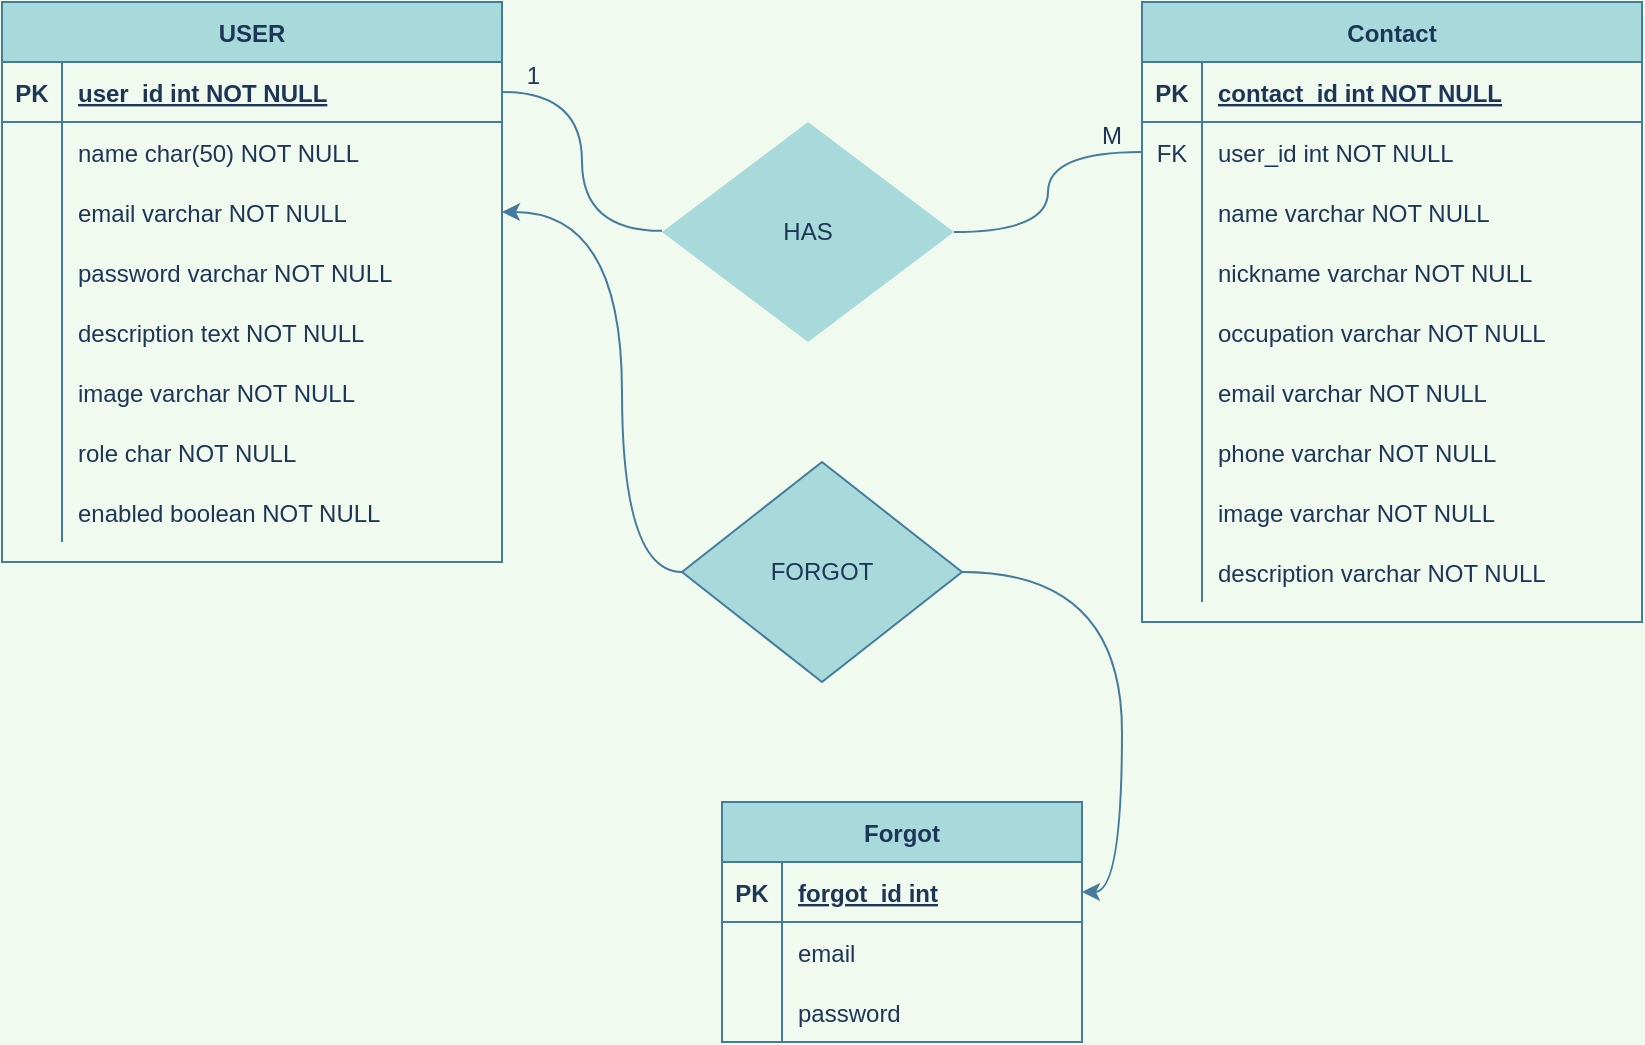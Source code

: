 <mxfile version="15.0.6" type="device"><diagram id="R2lEEEUBdFMjLlhIrx00" name="Page-1"><mxGraphModel dx="1021" dy="567" grid="1" gridSize="10" guides="1" tooltips="1" connect="1" arrows="1" fold="1" page="1" pageScale="1" pageWidth="850" pageHeight="1100" background="#F1FAEE" math="0" shadow="0" extFonts="Permanent Marker^https://fonts.googleapis.com/css?family=Permanent+Marker"><root><mxCell id="0"/><mxCell id="1" parent="0"/><mxCell id="C-vyLk0tnHw3VtMMgP7b-2" value="Contact" style="shape=table;startSize=30;container=1;collapsible=1;childLayout=tableLayout;fixedRows=1;rowLines=0;fontStyle=1;align=center;resizeLast=1;fillColor=#A8DADC;strokeColor=#457B9D;fontColor=#1D3557;" parent="1" vertex="1"><mxGeometry x="690" y="90" width="250" height="310" as="geometry"/></mxCell><mxCell id="C-vyLk0tnHw3VtMMgP7b-3" value="" style="shape=partialRectangle;collapsible=0;dropTarget=0;pointerEvents=0;fillColor=none;points=[[0,0.5],[1,0.5]];portConstraint=eastwest;top=0;left=0;right=0;bottom=1;strokeColor=#457B9D;fontColor=#1D3557;" parent="C-vyLk0tnHw3VtMMgP7b-2" vertex="1"><mxGeometry y="30" width="250" height="30" as="geometry"/></mxCell><mxCell id="C-vyLk0tnHw3VtMMgP7b-4" value="PK" style="shape=partialRectangle;overflow=hidden;connectable=0;fillColor=none;top=0;left=0;bottom=0;right=0;fontStyle=1;strokeColor=#457B9D;fontColor=#1D3557;" parent="C-vyLk0tnHw3VtMMgP7b-3" vertex="1"><mxGeometry width="30" height="30" as="geometry"/></mxCell><mxCell id="C-vyLk0tnHw3VtMMgP7b-5" value="contact_id int NOT NULL " style="shape=partialRectangle;overflow=hidden;connectable=0;fillColor=none;top=0;left=0;bottom=0;right=0;align=left;spacingLeft=6;fontStyle=5;strokeColor=#457B9D;fontColor=#1D3557;" parent="C-vyLk0tnHw3VtMMgP7b-3" vertex="1"><mxGeometry x="30" width="220" height="30" as="geometry"/></mxCell><mxCell id="C-vyLk0tnHw3VtMMgP7b-6" value="" style="shape=partialRectangle;collapsible=0;dropTarget=0;pointerEvents=0;fillColor=none;points=[[0,0.5],[1,0.5]];portConstraint=eastwest;top=0;left=0;right=0;bottom=0;strokeColor=#457B9D;fontColor=#1D3557;" parent="C-vyLk0tnHw3VtMMgP7b-2" vertex="1"><mxGeometry y="60" width="250" height="30" as="geometry"/></mxCell><mxCell id="C-vyLk0tnHw3VtMMgP7b-7" value="FK" style="shape=partialRectangle;overflow=hidden;connectable=0;fillColor=none;top=0;left=0;bottom=0;right=0;strokeColor=#457B9D;fontColor=#1D3557;" parent="C-vyLk0tnHw3VtMMgP7b-6" vertex="1"><mxGeometry width="30" height="30" as="geometry"/></mxCell><mxCell id="C-vyLk0tnHw3VtMMgP7b-8" value="user_id int NOT NULL" style="shape=partialRectangle;overflow=hidden;connectable=0;fillColor=none;top=0;left=0;bottom=0;right=0;align=left;spacingLeft=6;strokeColor=#457B9D;fontColor=#1D3557;" parent="C-vyLk0tnHw3VtMMgP7b-6" vertex="1"><mxGeometry x="30" width="220" height="30" as="geometry"/></mxCell><mxCell id="C-vyLk0tnHw3VtMMgP7b-9" value="" style="shape=partialRectangle;collapsible=0;dropTarget=0;pointerEvents=0;fillColor=none;points=[[0,0.5],[1,0.5]];portConstraint=eastwest;top=0;left=0;right=0;bottom=0;strokeColor=#457B9D;fontColor=#1D3557;" parent="C-vyLk0tnHw3VtMMgP7b-2" vertex="1"><mxGeometry y="90" width="250" height="30" as="geometry"/></mxCell><mxCell id="C-vyLk0tnHw3VtMMgP7b-10" value="" style="shape=partialRectangle;overflow=hidden;connectable=0;fillColor=none;top=0;left=0;bottom=0;right=0;strokeColor=#457B9D;fontColor=#1D3557;" parent="C-vyLk0tnHw3VtMMgP7b-9" vertex="1"><mxGeometry width="30" height="30" as="geometry"/></mxCell><mxCell id="C-vyLk0tnHw3VtMMgP7b-11" value="name varchar NOT NULL" style="shape=partialRectangle;overflow=hidden;connectable=0;fillColor=none;top=0;left=0;bottom=0;right=0;align=left;spacingLeft=6;strokeColor=#457B9D;fontColor=#1D3557;" parent="C-vyLk0tnHw3VtMMgP7b-9" vertex="1"><mxGeometry x="30" width="220" height="30" as="geometry"/></mxCell><mxCell id="I8zsvEdP6LwirTI8jJt0-121" value="" style="shape=partialRectangle;collapsible=0;dropTarget=0;pointerEvents=0;fillColor=none;points=[[0,0.5],[1,0.5]];portConstraint=eastwest;top=0;left=0;right=0;bottom=0;strokeColor=#457B9D;fontColor=#1D3557;" parent="C-vyLk0tnHw3VtMMgP7b-2" vertex="1"><mxGeometry y="120" width="250" height="30" as="geometry"/></mxCell><mxCell id="I8zsvEdP6LwirTI8jJt0-122" value="" style="shape=partialRectangle;overflow=hidden;connectable=0;fillColor=none;top=0;left=0;bottom=0;right=0;strokeColor=#457B9D;fontColor=#1D3557;" parent="I8zsvEdP6LwirTI8jJt0-121" vertex="1"><mxGeometry width="30" height="30" as="geometry"/></mxCell><mxCell id="I8zsvEdP6LwirTI8jJt0-123" value="nickname varchar NOT NULL" style="shape=partialRectangle;overflow=hidden;connectable=0;fillColor=none;top=0;left=0;bottom=0;right=0;align=left;spacingLeft=6;strokeColor=#457B9D;fontColor=#1D3557;" parent="I8zsvEdP6LwirTI8jJt0-121" vertex="1"><mxGeometry x="30" width="220" height="30" as="geometry"/></mxCell><mxCell id="I8zsvEdP6LwirTI8jJt0-79" value="" style="shape=partialRectangle;collapsible=0;dropTarget=0;pointerEvents=0;fillColor=none;points=[[0,0.5],[1,0.5]];portConstraint=eastwest;top=0;left=0;right=0;bottom=0;strokeColor=#457B9D;fontColor=#1D3557;" parent="C-vyLk0tnHw3VtMMgP7b-2" vertex="1"><mxGeometry y="150" width="250" height="30" as="geometry"/></mxCell><mxCell id="I8zsvEdP6LwirTI8jJt0-80" value="" style="shape=partialRectangle;overflow=hidden;connectable=0;fillColor=none;top=0;left=0;bottom=0;right=0;strokeColor=#457B9D;fontColor=#1D3557;" parent="I8zsvEdP6LwirTI8jJt0-79" vertex="1"><mxGeometry width="30" height="30" as="geometry"/></mxCell><mxCell id="I8zsvEdP6LwirTI8jJt0-81" value="occupation varchar NOT NULL" style="shape=partialRectangle;overflow=hidden;connectable=0;fillColor=none;top=0;left=0;bottom=0;right=0;align=left;spacingLeft=6;strokeColor=#457B9D;fontColor=#1D3557;" parent="I8zsvEdP6LwirTI8jJt0-79" vertex="1"><mxGeometry x="30" width="220" height="30" as="geometry"/></mxCell><mxCell id="I8zsvEdP6LwirTI8jJt0-94" value="" style="shape=partialRectangle;collapsible=0;dropTarget=0;pointerEvents=0;fillColor=none;points=[[0,0.5],[1,0.5]];portConstraint=eastwest;top=0;left=0;right=0;bottom=0;strokeColor=#457B9D;fontColor=#1D3557;" parent="C-vyLk0tnHw3VtMMgP7b-2" vertex="1"><mxGeometry y="180" width="250" height="30" as="geometry"/></mxCell><mxCell id="I8zsvEdP6LwirTI8jJt0-95" value="" style="shape=partialRectangle;overflow=hidden;connectable=0;fillColor=none;top=0;left=0;bottom=0;right=0;strokeColor=#457B9D;fontColor=#1D3557;" parent="I8zsvEdP6LwirTI8jJt0-94" vertex="1"><mxGeometry width="30" height="30" as="geometry"/></mxCell><mxCell id="I8zsvEdP6LwirTI8jJt0-96" value="email varchar NOT NULL" style="shape=partialRectangle;overflow=hidden;connectable=0;fillColor=none;top=0;left=0;bottom=0;right=0;align=left;spacingLeft=6;strokeColor=#457B9D;fontColor=#1D3557;" parent="I8zsvEdP6LwirTI8jJt0-94" vertex="1"><mxGeometry x="30" width="220" height="30" as="geometry"/></mxCell><mxCell id="I8zsvEdP6LwirTI8jJt0-112" value="" style="shape=partialRectangle;collapsible=0;dropTarget=0;pointerEvents=0;fillColor=none;points=[[0,0.5],[1,0.5]];portConstraint=eastwest;top=0;left=0;right=0;bottom=0;strokeColor=#457B9D;fontColor=#1D3557;" parent="C-vyLk0tnHw3VtMMgP7b-2" vertex="1"><mxGeometry y="210" width="250" height="30" as="geometry"/></mxCell><mxCell id="I8zsvEdP6LwirTI8jJt0-113" value="" style="shape=partialRectangle;overflow=hidden;connectable=0;fillColor=none;top=0;left=0;bottom=0;right=0;strokeColor=#457B9D;fontColor=#1D3557;" parent="I8zsvEdP6LwirTI8jJt0-112" vertex="1"><mxGeometry width="30" height="30" as="geometry"/></mxCell><mxCell id="I8zsvEdP6LwirTI8jJt0-114" value="phone varchar NOT NULL" style="shape=partialRectangle;overflow=hidden;connectable=0;fillColor=none;top=0;left=0;bottom=0;right=0;align=left;spacingLeft=6;strokeColor=#457B9D;fontColor=#1D3557;" parent="I8zsvEdP6LwirTI8jJt0-112" vertex="1"><mxGeometry x="30" width="220" height="30" as="geometry"/></mxCell><mxCell id="I8zsvEdP6LwirTI8jJt0-115" value="" style="shape=partialRectangle;collapsible=0;dropTarget=0;pointerEvents=0;fillColor=none;points=[[0,0.5],[1,0.5]];portConstraint=eastwest;top=0;left=0;right=0;bottom=0;strokeColor=#457B9D;fontColor=#1D3557;" parent="C-vyLk0tnHw3VtMMgP7b-2" vertex="1"><mxGeometry y="240" width="250" height="30" as="geometry"/></mxCell><mxCell id="I8zsvEdP6LwirTI8jJt0-116" value="" style="shape=partialRectangle;overflow=hidden;connectable=0;fillColor=none;top=0;left=0;bottom=0;right=0;strokeColor=#457B9D;fontColor=#1D3557;" parent="I8zsvEdP6LwirTI8jJt0-115" vertex="1"><mxGeometry width="30" height="30" as="geometry"/></mxCell><mxCell id="I8zsvEdP6LwirTI8jJt0-117" value="image varchar NOT NULL" style="shape=partialRectangle;overflow=hidden;connectable=0;fillColor=none;top=0;left=0;bottom=0;right=0;align=left;spacingLeft=6;strokeColor=#457B9D;fontColor=#1D3557;" parent="I8zsvEdP6LwirTI8jJt0-115" vertex="1"><mxGeometry x="30" width="220" height="30" as="geometry"/></mxCell><mxCell id="I8zsvEdP6LwirTI8jJt0-118" value="" style="shape=partialRectangle;collapsible=0;dropTarget=0;pointerEvents=0;fillColor=none;points=[[0,0.5],[1,0.5]];portConstraint=eastwest;top=0;left=0;right=0;bottom=0;strokeColor=#457B9D;fontColor=#1D3557;" parent="C-vyLk0tnHw3VtMMgP7b-2" vertex="1"><mxGeometry y="270" width="250" height="30" as="geometry"/></mxCell><mxCell id="I8zsvEdP6LwirTI8jJt0-119" value="" style="shape=partialRectangle;overflow=hidden;connectable=0;fillColor=none;top=0;left=0;bottom=0;right=0;strokeColor=#457B9D;fontColor=#1D3557;" parent="I8zsvEdP6LwirTI8jJt0-118" vertex="1"><mxGeometry width="30" height="30" as="geometry"/></mxCell><mxCell id="I8zsvEdP6LwirTI8jJt0-120" value="description varchar NOT NULL" style="shape=partialRectangle;overflow=hidden;connectable=0;fillColor=none;top=0;left=0;bottom=0;right=0;align=left;spacingLeft=6;strokeColor=#457B9D;fontColor=#1D3557;" parent="I8zsvEdP6LwirTI8jJt0-118" vertex="1"><mxGeometry x="30" width="220" height="30" as="geometry"/></mxCell><mxCell id="C-vyLk0tnHw3VtMMgP7b-23" value="USER" style="shape=table;startSize=30;container=1;collapsible=1;childLayout=tableLayout;fixedRows=1;rowLines=0;fontStyle=1;align=center;resizeLast=1;fillColor=#A8DADC;strokeColor=#457B9D;fontColor=#1D3557;" parent="1" vertex="1"><mxGeometry x="120" y="90" width="250" height="280" as="geometry"><mxRectangle x="120" y="90" width="70" height="30" as="alternateBounds"/></mxGeometry></mxCell><mxCell id="C-vyLk0tnHw3VtMMgP7b-24" value="" style="shape=partialRectangle;collapsible=0;dropTarget=0;pointerEvents=0;fillColor=none;points=[[0,0.5],[1,0.5]];portConstraint=eastwest;top=0;left=0;right=0;bottom=1;strokeColor=#457B9D;fontColor=#1D3557;" parent="C-vyLk0tnHw3VtMMgP7b-23" vertex="1"><mxGeometry y="30" width="250" height="30" as="geometry"/></mxCell><mxCell id="C-vyLk0tnHw3VtMMgP7b-25" value="PK" style="shape=partialRectangle;overflow=hidden;connectable=0;fillColor=none;top=0;left=0;bottom=0;right=0;fontStyle=1;strokeColor=#457B9D;fontColor=#1D3557;" parent="C-vyLk0tnHw3VtMMgP7b-24" vertex="1"><mxGeometry width="30" height="30" as="geometry"/></mxCell><mxCell id="C-vyLk0tnHw3VtMMgP7b-26" value="user_id int NOT NULL " style="shape=partialRectangle;overflow=hidden;connectable=0;fillColor=none;top=0;left=0;bottom=0;right=0;align=left;spacingLeft=6;fontStyle=5;strokeColor=#457B9D;fontColor=#1D3557;" parent="C-vyLk0tnHw3VtMMgP7b-24" vertex="1"><mxGeometry x="30" width="220" height="30" as="geometry"/></mxCell><mxCell id="C-vyLk0tnHw3VtMMgP7b-27" value="" style="shape=partialRectangle;collapsible=0;dropTarget=0;pointerEvents=0;fillColor=none;points=[[0,0.5],[1,0.5]];portConstraint=eastwest;top=0;left=0;right=0;bottom=0;strokeColor=#457B9D;fontColor=#1D3557;" parent="C-vyLk0tnHw3VtMMgP7b-23" vertex="1"><mxGeometry y="60" width="250" height="30" as="geometry"/></mxCell><mxCell id="C-vyLk0tnHw3VtMMgP7b-28" value="" style="shape=partialRectangle;overflow=hidden;connectable=0;fillColor=none;top=0;left=0;bottom=0;right=0;strokeColor=#457B9D;fontColor=#1D3557;" parent="C-vyLk0tnHw3VtMMgP7b-27" vertex="1"><mxGeometry width="30" height="30" as="geometry"/></mxCell><mxCell id="C-vyLk0tnHw3VtMMgP7b-29" value="name char(50) NOT NULL" style="shape=partialRectangle;overflow=hidden;connectable=0;fillColor=none;top=0;left=0;bottom=0;right=0;align=left;spacingLeft=6;strokeColor=#457B9D;fontColor=#1D3557;" parent="C-vyLk0tnHw3VtMMgP7b-27" vertex="1"><mxGeometry x="30" width="220" height="30" as="geometry"/></mxCell><mxCell id="I8zsvEdP6LwirTI8jJt0-28" value="" style="shape=partialRectangle;collapsible=0;dropTarget=0;pointerEvents=0;fillColor=none;points=[[0,0.5],[1,0.5]];portConstraint=eastwest;top=0;left=0;right=0;bottom=0;strokeColor=#457B9D;fontColor=#1D3557;" parent="C-vyLk0tnHw3VtMMgP7b-23" vertex="1"><mxGeometry y="90" width="250" height="30" as="geometry"/></mxCell><mxCell id="I8zsvEdP6LwirTI8jJt0-29" value="" style="shape=partialRectangle;overflow=hidden;connectable=0;fillColor=none;top=0;left=0;bottom=0;right=0;strokeColor=#457B9D;fontColor=#1D3557;" parent="I8zsvEdP6LwirTI8jJt0-28" vertex="1"><mxGeometry width="30" height="30" as="geometry"/></mxCell><mxCell id="I8zsvEdP6LwirTI8jJt0-30" value="email varchar NOT NULL" style="shape=partialRectangle;overflow=hidden;connectable=0;fillColor=none;top=0;left=0;bottom=0;right=0;align=left;spacingLeft=6;strokeColor=#457B9D;fontColor=#1D3557;" parent="I8zsvEdP6LwirTI8jJt0-28" vertex="1"><mxGeometry x="30" width="220" height="30" as="geometry"/></mxCell><mxCell id="I8zsvEdP6LwirTI8jJt0-40" value="" style="shape=partialRectangle;collapsible=0;dropTarget=0;pointerEvents=0;fillColor=none;points=[[0,0.5],[1,0.5]];portConstraint=eastwest;top=0;left=0;right=0;bottom=0;strokeColor=#457B9D;fontColor=#1D3557;" parent="C-vyLk0tnHw3VtMMgP7b-23" vertex="1"><mxGeometry y="120" width="250" height="30" as="geometry"/></mxCell><mxCell id="I8zsvEdP6LwirTI8jJt0-41" value="" style="shape=partialRectangle;overflow=hidden;connectable=0;fillColor=none;top=0;left=0;bottom=0;right=0;strokeColor=#457B9D;fontColor=#1D3557;" parent="I8zsvEdP6LwirTI8jJt0-40" vertex="1"><mxGeometry width="30" height="30" as="geometry"/></mxCell><mxCell id="I8zsvEdP6LwirTI8jJt0-42" value="password varchar NOT NULL" style="shape=partialRectangle;overflow=hidden;connectable=0;fillColor=none;top=0;left=0;bottom=0;right=0;align=left;spacingLeft=6;strokeColor=#457B9D;fontColor=#1D3557;" parent="I8zsvEdP6LwirTI8jJt0-40" vertex="1"><mxGeometry x="30" width="220" height="30" as="geometry"/></mxCell><mxCell id="I8zsvEdP6LwirTI8jJt0-43" value="" style="shape=partialRectangle;collapsible=0;dropTarget=0;pointerEvents=0;fillColor=none;points=[[0,0.5],[1,0.5]];portConstraint=eastwest;top=0;left=0;right=0;bottom=0;strokeColor=#457B9D;fontColor=#1D3557;" parent="C-vyLk0tnHw3VtMMgP7b-23" vertex="1"><mxGeometry y="150" width="250" height="30" as="geometry"/></mxCell><mxCell id="I8zsvEdP6LwirTI8jJt0-44" value="" style="shape=partialRectangle;overflow=hidden;connectable=0;fillColor=none;top=0;left=0;bottom=0;right=0;strokeColor=#457B9D;fontColor=#1D3557;" parent="I8zsvEdP6LwirTI8jJt0-43" vertex="1"><mxGeometry width="30" height="30" as="geometry"/></mxCell><mxCell id="I8zsvEdP6LwirTI8jJt0-45" value="description text NOT NULL" style="shape=partialRectangle;overflow=hidden;connectable=0;fillColor=none;top=0;left=0;bottom=0;right=0;align=left;spacingLeft=6;strokeColor=#457B9D;fontColor=#1D3557;" parent="I8zsvEdP6LwirTI8jJt0-43" vertex="1"><mxGeometry x="30" width="220" height="30" as="geometry"/></mxCell><mxCell id="I8zsvEdP6LwirTI8jJt0-46" value="" style="shape=partialRectangle;collapsible=0;dropTarget=0;pointerEvents=0;fillColor=none;points=[[0,0.5],[1,0.5]];portConstraint=eastwest;top=0;left=0;right=0;bottom=0;strokeColor=#457B9D;fontColor=#1D3557;" parent="C-vyLk0tnHw3VtMMgP7b-23" vertex="1"><mxGeometry y="180" width="250" height="30" as="geometry"/></mxCell><mxCell id="I8zsvEdP6LwirTI8jJt0-47" value="" style="shape=partialRectangle;overflow=hidden;connectable=0;fillColor=none;top=0;left=0;bottom=0;right=0;strokeColor=#457B9D;fontColor=#1D3557;" parent="I8zsvEdP6LwirTI8jJt0-46" vertex="1"><mxGeometry width="30" height="30" as="geometry"/></mxCell><mxCell id="I8zsvEdP6LwirTI8jJt0-48" value="image varchar NOT NULL" style="shape=partialRectangle;overflow=hidden;connectable=0;fillColor=none;top=0;left=0;bottom=0;right=0;align=left;spacingLeft=6;strokeColor=#457B9D;fontColor=#1D3557;" parent="I8zsvEdP6LwirTI8jJt0-46" vertex="1"><mxGeometry x="30" width="220" height="30" as="geometry"/></mxCell><mxCell id="I8zsvEdP6LwirTI8jJt0-49" value="" style="shape=partialRectangle;collapsible=0;dropTarget=0;pointerEvents=0;fillColor=none;points=[[0,0.5],[1,0.5]];portConstraint=eastwest;top=0;left=0;right=0;bottom=0;strokeColor=#457B9D;fontColor=#1D3557;" parent="C-vyLk0tnHw3VtMMgP7b-23" vertex="1"><mxGeometry y="210" width="250" height="30" as="geometry"/></mxCell><mxCell id="I8zsvEdP6LwirTI8jJt0-50" value="" style="shape=partialRectangle;overflow=hidden;connectable=0;fillColor=none;top=0;left=0;bottom=0;right=0;strokeColor=#457B9D;fontColor=#1D3557;" parent="I8zsvEdP6LwirTI8jJt0-49" vertex="1"><mxGeometry width="30" height="30" as="geometry"/></mxCell><mxCell id="I8zsvEdP6LwirTI8jJt0-51" value="role char NOT NULL" style="shape=partialRectangle;overflow=hidden;connectable=0;fillColor=none;top=0;left=0;bottom=0;right=0;align=left;spacingLeft=6;strokeColor=#457B9D;fontColor=#1D3557;" parent="I8zsvEdP6LwirTI8jJt0-49" vertex="1"><mxGeometry x="30" width="220" height="30" as="geometry"/></mxCell><mxCell id="I8zsvEdP6LwirTI8jJt0-52" value="" style="shape=partialRectangle;collapsible=0;dropTarget=0;pointerEvents=0;fillColor=none;points=[[0,0.5],[1,0.5]];portConstraint=eastwest;top=0;left=0;right=0;bottom=0;strokeColor=#457B9D;fontColor=#1D3557;" parent="C-vyLk0tnHw3VtMMgP7b-23" vertex="1"><mxGeometry y="240" width="250" height="30" as="geometry"/></mxCell><mxCell id="I8zsvEdP6LwirTI8jJt0-53" value="" style="shape=partialRectangle;overflow=hidden;connectable=0;fillColor=none;top=0;left=0;bottom=0;right=0;strokeColor=#457B9D;fontColor=#1D3557;" parent="I8zsvEdP6LwirTI8jJt0-52" vertex="1"><mxGeometry width="30" height="30" as="geometry"/></mxCell><mxCell id="I8zsvEdP6LwirTI8jJt0-54" value="enabled boolean NOT NULL" style="shape=partialRectangle;overflow=hidden;connectable=0;fillColor=none;top=0;left=0;bottom=0;right=0;align=left;spacingLeft=6;strokeColor=#457B9D;fontColor=#1D3557;" parent="I8zsvEdP6LwirTI8jJt0-52" vertex="1"><mxGeometry x="30" width="220" height="30" as="geometry"/></mxCell><mxCell id="I8zsvEdP6LwirTI8jJt0-57" value="HAS" style="shape=rhombus;perimeter=rhombusPerimeter;whiteSpace=wrap;html=1;align=center;fillColor=#A8DADC;strokeColor=none;rounded=0;shadow=0;sketch=0;fontColor=#1D3557;" parent="1" vertex="1"><mxGeometry x="450" y="150" width="146" height="110" as="geometry"/></mxCell><mxCell id="I8zsvEdP6LwirTI8jJt0-124" value="" style="endArrow=none;html=1;rounded=0;fontColor=#1D3557;strokeColor=#457B9D;fillColor=#A8DADC;edgeStyle=orthogonalEdgeStyle;curved=1;entryX=1;entryY=0.5;entryDx=0;entryDy=0;labelBackgroundColor=#F1FAEE;" parent="1" target="C-vyLk0tnHw3VtMMgP7b-24" edge="1"><mxGeometry relative="1" as="geometry"><mxPoint x="450" y="204.41" as="sourcePoint"/><mxPoint x="380" y="135" as="targetPoint"/><Array as="points"><mxPoint x="410" y="204"/><mxPoint x="410" y="135"/></Array></mxGeometry></mxCell><mxCell id="I8zsvEdP6LwirTI8jJt0-125" value="1" style="resizable=0;html=1;align=right;verticalAlign=bottom;fillColor=#A8DADC;strokeColor=#457B9D;fontColor=#1D3557;" parent="I8zsvEdP6LwirTI8jJt0-124" connectable="0" vertex="1"><mxGeometry x="1" relative="1" as="geometry"><mxPoint x="20" as="offset"/></mxGeometry></mxCell><mxCell id="I8zsvEdP6LwirTI8jJt0-126" value="" style="endArrow=none;html=1;rounded=0;fontColor=#1D3557;strokeColor=#457B9D;fillColor=#A8DADC;exitX=1;exitY=0.5;exitDx=0;exitDy=0;entryX=0;entryY=0.5;entryDx=0;entryDy=0;edgeStyle=orthogonalEdgeStyle;curved=1;labelBackgroundColor=#F1FAEE;" parent="1" source="I8zsvEdP6LwirTI8jJt0-57" target="C-vyLk0tnHw3VtMMgP7b-6" edge="1"><mxGeometry relative="1" as="geometry"><mxPoint x="520" y="220" as="sourcePoint"/><mxPoint x="680" y="220" as="targetPoint"/></mxGeometry></mxCell><mxCell id="I8zsvEdP6LwirTI8jJt0-127" value="M" style="resizable=0;html=1;align=right;verticalAlign=bottom;fillColor=#A8DADC;strokeColor=#457B9D;fontColor=#1D3557;" parent="I8zsvEdP6LwirTI8jJt0-126" connectable="0" vertex="1"><mxGeometry x="1" relative="1" as="geometry"><mxPoint x="-10" as="offset"/></mxGeometry></mxCell><mxCell id="2633xyG1gjdehKj3M61t-75" value="Forgot" style="shape=table;startSize=30;container=1;collapsible=1;childLayout=tableLayout;fixedRows=1;rowLines=0;fontStyle=1;align=center;resizeLast=1;fillColor=#A8DADC;strokeColor=#457B9D;fontColor=#1D3557;" vertex="1" parent="1"><mxGeometry x="480" y="490" width="180" height="120" as="geometry"/></mxCell><mxCell id="2633xyG1gjdehKj3M61t-76" value="" style="shape=partialRectangle;collapsible=0;dropTarget=0;pointerEvents=0;fillColor=none;top=0;left=0;bottom=1;right=0;points=[[0,0.5],[1,0.5]];portConstraint=eastwest;strokeColor=#457B9D;fontColor=#1D3557;" vertex="1" parent="2633xyG1gjdehKj3M61t-75"><mxGeometry y="30" width="180" height="30" as="geometry"/></mxCell><mxCell id="2633xyG1gjdehKj3M61t-77" value="PK" style="shape=partialRectangle;connectable=0;fillColor=none;top=0;left=0;bottom=0;right=0;fontStyle=1;overflow=hidden;strokeColor=#457B9D;fontColor=#1D3557;" vertex="1" parent="2633xyG1gjdehKj3M61t-76"><mxGeometry width="30" height="30" as="geometry"/></mxCell><mxCell id="2633xyG1gjdehKj3M61t-78" value="forgot_id int" style="shape=partialRectangle;connectable=0;fillColor=none;top=0;left=0;bottom=0;right=0;align=left;spacingLeft=6;fontStyle=5;overflow=hidden;strokeColor=#457B9D;fontColor=#1D3557;" vertex="1" parent="2633xyG1gjdehKj3M61t-76"><mxGeometry x="30" width="150" height="30" as="geometry"/></mxCell><mxCell id="2633xyG1gjdehKj3M61t-79" value="" style="shape=partialRectangle;collapsible=0;dropTarget=0;pointerEvents=0;fillColor=none;top=0;left=0;bottom=0;right=0;points=[[0,0.5],[1,0.5]];portConstraint=eastwest;strokeColor=#457B9D;fontColor=#1D3557;" vertex="1" parent="2633xyG1gjdehKj3M61t-75"><mxGeometry y="60" width="180" height="30" as="geometry"/></mxCell><mxCell id="2633xyG1gjdehKj3M61t-80" value="" style="shape=partialRectangle;connectable=0;fillColor=none;top=0;left=0;bottom=0;right=0;editable=1;overflow=hidden;strokeColor=#457B9D;fontColor=#1D3557;" vertex="1" parent="2633xyG1gjdehKj3M61t-79"><mxGeometry width="30" height="30" as="geometry"/></mxCell><mxCell id="2633xyG1gjdehKj3M61t-81" value="email" style="shape=partialRectangle;connectable=0;fillColor=none;top=0;left=0;bottom=0;right=0;align=left;spacingLeft=6;overflow=hidden;strokeColor=#457B9D;fontColor=#1D3557;" vertex="1" parent="2633xyG1gjdehKj3M61t-79"><mxGeometry x="30" width="150" height="30" as="geometry"/></mxCell><mxCell id="2633xyG1gjdehKj3M61t-82" value="" style="shape=partialRectangle;collapsible=0;dropTarget=0;pointerEvents=0;fillColor=none;top=0;left=0;bottom=0;right=0;points=[[0,0.5],[1,0.5]];portConstraint=eastwest;strokeColor=#457B9D;fontColor=#1D3557;" vertex="1" parent="2633xyG1gjdehKj3M61t-75"><mxGeometry y="90" width="180" height="30" as="geometry"/></mxCell><mxCell id="2633xyG1gjdehKj3M61t-83" value="" style="shape=partialRectangle;connectable=0;fillColor=none;top=0;left=0;bottom=0;right=0;editable=1;overflow=hidden;strokeColor=#457B9D;fontColor=#1D3557;" vertex="1" parent="2633xyG1gjdehKj3M61t-82"><mxGeometry width="30" height="30" as="geometry"/></mxCell><mxCell id="2633xyG1gjdehKj3M61t-84" value="password" style="shape=partialRectangle;connectable=0;fillColor=none;top=0;left=0;bottom=0;right=0;align=left;spacingLeft=6;overflow=hidden;strokeColor=#457B9D;fontColor=#1D3557;" vertex="1" parent="2633xyG1gjdehKj3M61t-82"><mxGeometry x="30" width="150" height="30" as="geometry"/></mxCell><mxCell id="2633xyG1gjdehKj3M61t-90" style="edgeStyle=orthogonalEdgeStyle;curved=1;rounded=1;sketch=0;orthogonalLoop=1;jettySize=auto;html=1;exitX=1;exitY=0.5;exitDx=0;exitDy=0;entryX=1;entryY=0.5;entryDx=0;entryDy=0;fontColor=#1D3557;strokeColor=#457B9D;fillColor=#A8DADC;" edge="1" parent="1" source="2633xyG1gjdehKj3M61t-88" target="2633xyG1gjdehKj3M61t-76"><mxGeometry relative="1" as="geometry"/></mxCell><mxCell id="2633xyG1gjdehKj3M61t-92" style="edgeStyle=orthogonalEdgeStyle;curved=1;rounded=1;sketch=0;orthogonalLoop=1;jettySize=auto;html=1;fontColor=#1D3557;strokeColor=#457B9D;fillColor=#A8DADC;" edge="1" parent="1" source="2633xyG1gjdehKj3M61t-88" target="I8zsvEdP6LwirTI8jJt0-28"><mxGeometry relative="1" as="geometry"><Array as="points"><mxPoint x="430" y="375"/><mxPoint x="430" y="195"/></Array></mxGeometry></mxCell><mxCell id="2633xyG1gjdehKj3M61t-88" value="FORGOT" style="shape=rhombus;perimeter=rhombusPerimeter;whiteSpace=wrap;html=1;align=center;rounded=0;sketch=0;fontColor=#1D3557;strokeColor=#457B9D;fillColor=#A8DADC;" vertex="1" parent="1"><mxGeometry x="460" y="320" width="140" height="110" as="geometry"/></mxCell></root></mxGraphModel></diagram></mxfile>